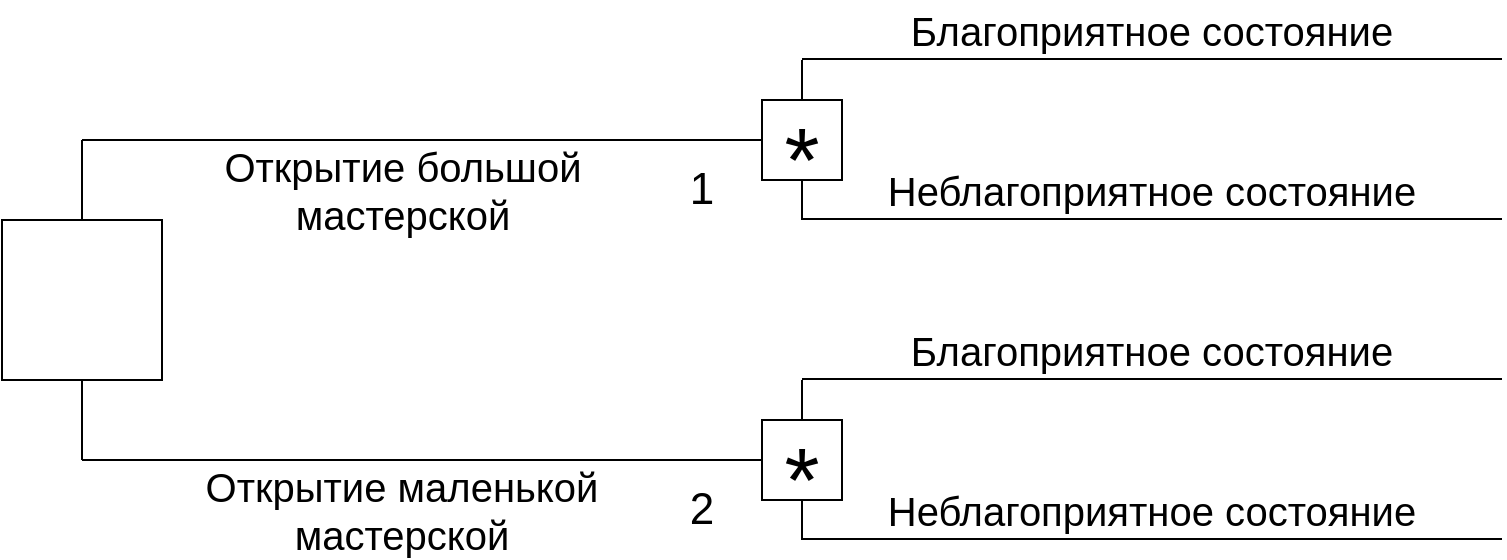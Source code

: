 <mxfile version="21.2.1" type="github">
  <diagram name="Страница 1" id="g33XBKq0DmujQHkSsT6p">
    <mxGraphModel dx="580" dy="943" grid="1" gridSize="10" guides="1" tooltips="1" connect="1" arrows="1" fold="1" page="1" pageScale="1" pageWidth="827" pageHeight="1169" math="0" shadow="0">
      <root>
        <mxCell id="0" />
        <mxCell id="1" parent="0" />
        <mxCell id="FefU6tva54R1YBvsOdqI-1" value="" style="whiteSpace=wrap;html=1;aspect=fixed;" vertex="1" parent="1">
          <mxGeometry x="160" y="360" width="80" height="80" as="geometry" />
        </mxCell>
        <mxCell id="FefU6tva54R1YBvsOdqI-2" value="" style="whiteSpace=wrap;html=1;aspect=fixed;fontSize=30;" vertex="1" parent="1">
          <mxGeometry x="540" y="300" width="40" height="40" as="geometry" />
        </mxCell>
        <mxCell id="FefU6tva54R1YBvsOdqI-3" value="" style="whiteSpace=wrap;html=1;aspect=fixed;" vertex="1" parent="1">
          <mxGeometry x="540" y="460" width="40" height="40" as="geometry" />
        </mxCell>
        <mxCell id="FefU6tva54R1YBvsOdqI-4" value="" style="endArrow=none;html=1;rounded=0;" edge="1" parent="1">
          <mxGeometry width="50" height="50" relative="1" as="geometry">
            <mxPoint x="200" y="360" as="sourcePoint" />
            <mxPoint x="200" y="320" as="targetPoint" />
          </mxGeometry>
        </mxCell>
        <mxCell id="FefU6tva54R1YBvsOdqI-5" value="" style="endArrow=none;html=1;rounded=0;entryX=0;entryY=0.5;entryDx=0;entryDy=0;" edge="1" parent="1" target="FefU6tva54R1YBvsOdqI-2">
          <mxGeometry width="50" height="50" relative="1" as="geometry">
            <mxPoint x="200" y="320" as="sourcePoint" />
            <mxPoint x="250" y="270" as="targetPoint" />
          </mxGeometry>
        </mxCell>
        <mxCell id="FefU6tva54R1YBvsOdqI-6" value="" style="endArrow=none;html=1;rounded=0;" edge="1" parent="1">
          <mxGeometry width="50" height="50" relative="1" as="geometry">
            <mxPoint x="200" y="480" as="sourcePoint" />
            <mxPoint x="200" y="440" as="targetPoint" />
          </mxGeometry>
        </mxCell>
        <mxCell id="FefU6tva54R1YBvsOdqI-7" value="" style="endArrow=none;html=1;rounded=0;entryX=0;entryY=0.5;entryDx=0;entryDy=0;" edge="1" parent="1" target="FefU6tva54R1YBvsOdqI-3">
          <mxGeometry width="50" height="50" relative="1" as="geometry">
            <mxPoint x="200" y="480" as="sourcePoint" />
            <mxPoint x="250" y="430" as="targetPoint" />
          </mxGeometry>
        </mxCell>
        <mxCell id="FefU6tva54R1YBvsOdqI-8" value="" style="endArrow=none;html=1;rounded=0;" edge="1" parent="1">
          <mxGeometry width="50" height="50" relative="1" as="geometry">
            <mxPoint x="560" y="279.5" as="sourcePoint" />
            <mxPoint x="910" y="279.5" as="targetPoint" />
          </mxGeometry>
        </mxCell>
        <mxCell id="FefU6tva54R1YBvsOdqI-10" value="" style="endArrow=none;html=1;rounded=0;" edge="1" parent="1">
          <mxGeometry width="50" height="50" relative="1" as="geometry">
            <mxPoint x="560" y="359.5" as="sourcePoint" />
            <mxPoint x="910" y="359.5" as="targetPoint" />
          </mxGeometry>
        </mxCell>
        <mxCell id="FefU6tva54R1YBvsOdqI-11" value="" style="endArrow=none;html=1;rounded=0;" edge="1" parent="1">
          <mxGeometry width="50" height="50" relative="1" as="geometry">
            <mxPoint x="560" y="439.5" as="sourcePoint" />
            <mxPoint x="910" y="439.5" as="targetPoint" />
          </mxGeometry>
        </mxCell>
        <mxCell id="FefU6tva54R1YBvsOdqI-12" value="" style="endArrow=none;html=1;rounded=0;" edge="1" parent="1">
          <mxGeometry width="50" height="50" relative="1" as="geometry">
            <mxPoint x="560" y="519.5" as="sourcePoint" />
            <mxPoint x="910" y="519.5" as="targetPoint" />
          </mxGeometry>
        </mxCell>
        <mxCell id="FefU6tva54R1YBvsOdqI-13" value="" style="endArrow=none;html=1;rounded=0;exitX=0.5;exitY=0;exitDx=0;exitDy=0;" edge="1" parent="1" source="FefU6tva54R1YBvsOdqI-3">
          <mxGeometry width="50" height="50" relative="1" as="geometry">
            <mxPoint x="510" y="490" as="sourcePoint" />
            <mxPoint x="560" y="440" as="targetPoint" />
          </mxGeometry>
        </mxCell>
        <mxCell id="FefU6tva54R1YBvsOdqI-14" value="" style="endArrow=none;html=1;rounded=0;exitX=0.5;exitY=1;exitDx=0;exitDy=0;" edge="1" parent="1" source="FefU6tva54R1YBvsOdqI-3">
          <mxGeometry width="50" height="50" relative="1" as="geometry">
            <mxPoint x="510" y="570" as="sourcePoint" />
            <mxPoint x="560" y="520" as="targetPoint" />
          </mxGeometry>
        </mxCell>
        <mxCell id="FefU6tva54R1YBvsOdqI-15" value="" style="endArrow=none;html=1;rounded=0;exitX=0.5;exitY=0;exitDx=0;exitDy=0;" edge="1" parent="1" source="FefU6tva54R1YBvsOdqI-2">
          <mxGeometry width="50" height="50" relative="1" as="geometry">
            <mxPoint x="510" y="330" as="sourcePoint" />
            <mxPoint x="560" y="280" as="targetPoint" />
          </mxGeometry>
        </mxCell>
        <mxCell id="FefU6tva54R1YBvsOdqI-16" value="" style="endArrow=none;html=1;rounded=0;exitX=0.5;exitY=1;exitDx=0;exitDy=0;" edge="1" parent="1" source="FefU6tva54R1YBvsOdqI-2">
          <mxGeometry width="50" height="50" relative="1" as="geometry">
            <mxPoint x="510" y="410" as="sourcePoint" />
            <mxPoint x="560" y="360" as="targetPoint" />
          </mxGeometry>
        </mxCell>
        <mxCell id="FefU6tva54R1YBvsOdqI-17" value="&lt;span style=&quot;font-size: 20px;&quot;&gt;Благоприятное состояние&lt;/span&gt;" style="text;html=1;strokeColor=none;fillColor=none;align=center;verticalAlign=middle;whiteSpace=wrap;rounded=0;" vertex="1" parent="1">
          <mxGeometry x="590" y="250" width="290" height="30" as="geometry" />
        </mxCell>
        <mxCell id="FefU6tva54R1YBvsOdqI-18" value="&lt;span style=&quot;font-size: 20px;&quot;&gt;Благоприятное состояние&lt;/span&gt;" style="text;html=1;strokeColor=none;fillColor=none;align=center;verticalAlign=middle;whiteSpace=wrap;rounded=0;" vertex="1" parent="1">
          <mxGeometry x="590" y="410" width="290" height="30" as="geometry" />
        </mxCell>
        <mxCell id="FefU6tva54R1YBvsOdqI-19" value="&lt;span style=&quot;font-size: 20px;&quot;&gt;Неблагоприятное состояние&lt;/span&gt;" style="text;html=1;strokeColor=none;fillColor=none;align=center;verticalAlign=middle;whiteSpace=wrap;rounded=0;" vertex="1" parent="1">
          <mxGeometry x="590" y="330" width="290" height="30" as="geometry" />
        </mxCell>
        <mxCell id="FefU6tva54R1YBvsOdqI-20" value="&lt;span style=&quot;font-size: 20px;&quot;&gt;Неблагоприятное состояние&lt;/span&gt;" style="text;html=1;strokeColor=none;fillColor=none;align=center;verticalAlign=middle;whiteSpace=wrap;rounded=0;" vertex="1" parent="1">
          <mxGeometry x="590" y="490" width="290" height="30" as="geometry" />
        </mxCell>
        <mxCell id="FefU6tva54R1YBvsOdqI-21" value="&lt;span style=&quot;font-size: 20px;&quot;&gt;Открытие большой мастерской&lt;/span&gt;" style="text;html=1;strokeColor=none;fillColor=none;align=center;verticalAlign=middle;whiteSpace=wrap;rounded=0;fontSize=20;" vertex="1" parent="1">
          <mxGeometry x="213.5" y="330" width="293" height="30" as="geometry" />
        </mxCell>
        <mxCell id="FefU6tva54R1YBvsOdqI-22" value="&lt;span style=&quot;font-size: 20px;&quot;&gt;Открытие маленькой мастерской&lt;/span&gt;" style="text;html=1;strokeColor=none;fillColor=none;align=center;verticalAlign=middle;whiteSpace=wrap;rounded=0;" vertex="1" parent="1">
          <mxGeometry x="230" y="490" width="260" height="30" as="geometry" />
        </mxCell>
        <mxCell id="FefU6tva54R1YBvsOdqI-23" value="*" style="text;html=1;strokeColor=none;fillColor=none;align=center;verticalAlign=middle;whiteSpace=wrap;rounded=0;fontSize=45;" vertex="1" parent="1">
          <mxGeometry x="530" y="310" width="60" height="40" as="geometry" />
        </mxCell>
        <mxCell id="FefU6tva54R1YBvsOdqI-24" value="*" style="text;html=1;strokeColor=none;fillColor=none;align=center;verticalAlign=middle;whiteSpace=wrap;rounded=0;fontSize=45;" vertex="1" parent="1">
          <mxGeometry x="530" y="470" width="60" height="40" as="geometry" />
        </mxCell>
        <mxCell id="FefU6tva54R1YBvsOdqI-25" value="1" style="text;html=1;strokeColor=none;fillColor=none;align=center;verticalAlign=middle;whiteSpace=wrap;rounded=0;fontSize=22;" vertex="1" parent="1">
          <mxGeometry x="480" y="330" width="60" height="30" as="geometry" />
        </mxCell>
        <mxCell id="FefU6tva54R1YBvsOdqI-27" value="2" style="text;html=1;strokeColor=none;fillColor=none;align=center;verticalAlign=middle;whiteSpace=wrap;rounded=0;fontSize=22;" vertex="1" parent="1">
          <mxGeometry x="480" y="490" width="60" height="30" as="geometry" />
        </mxCell>
      </root>
    </mxGraphModel>
  </diagram>
</mxfile>
